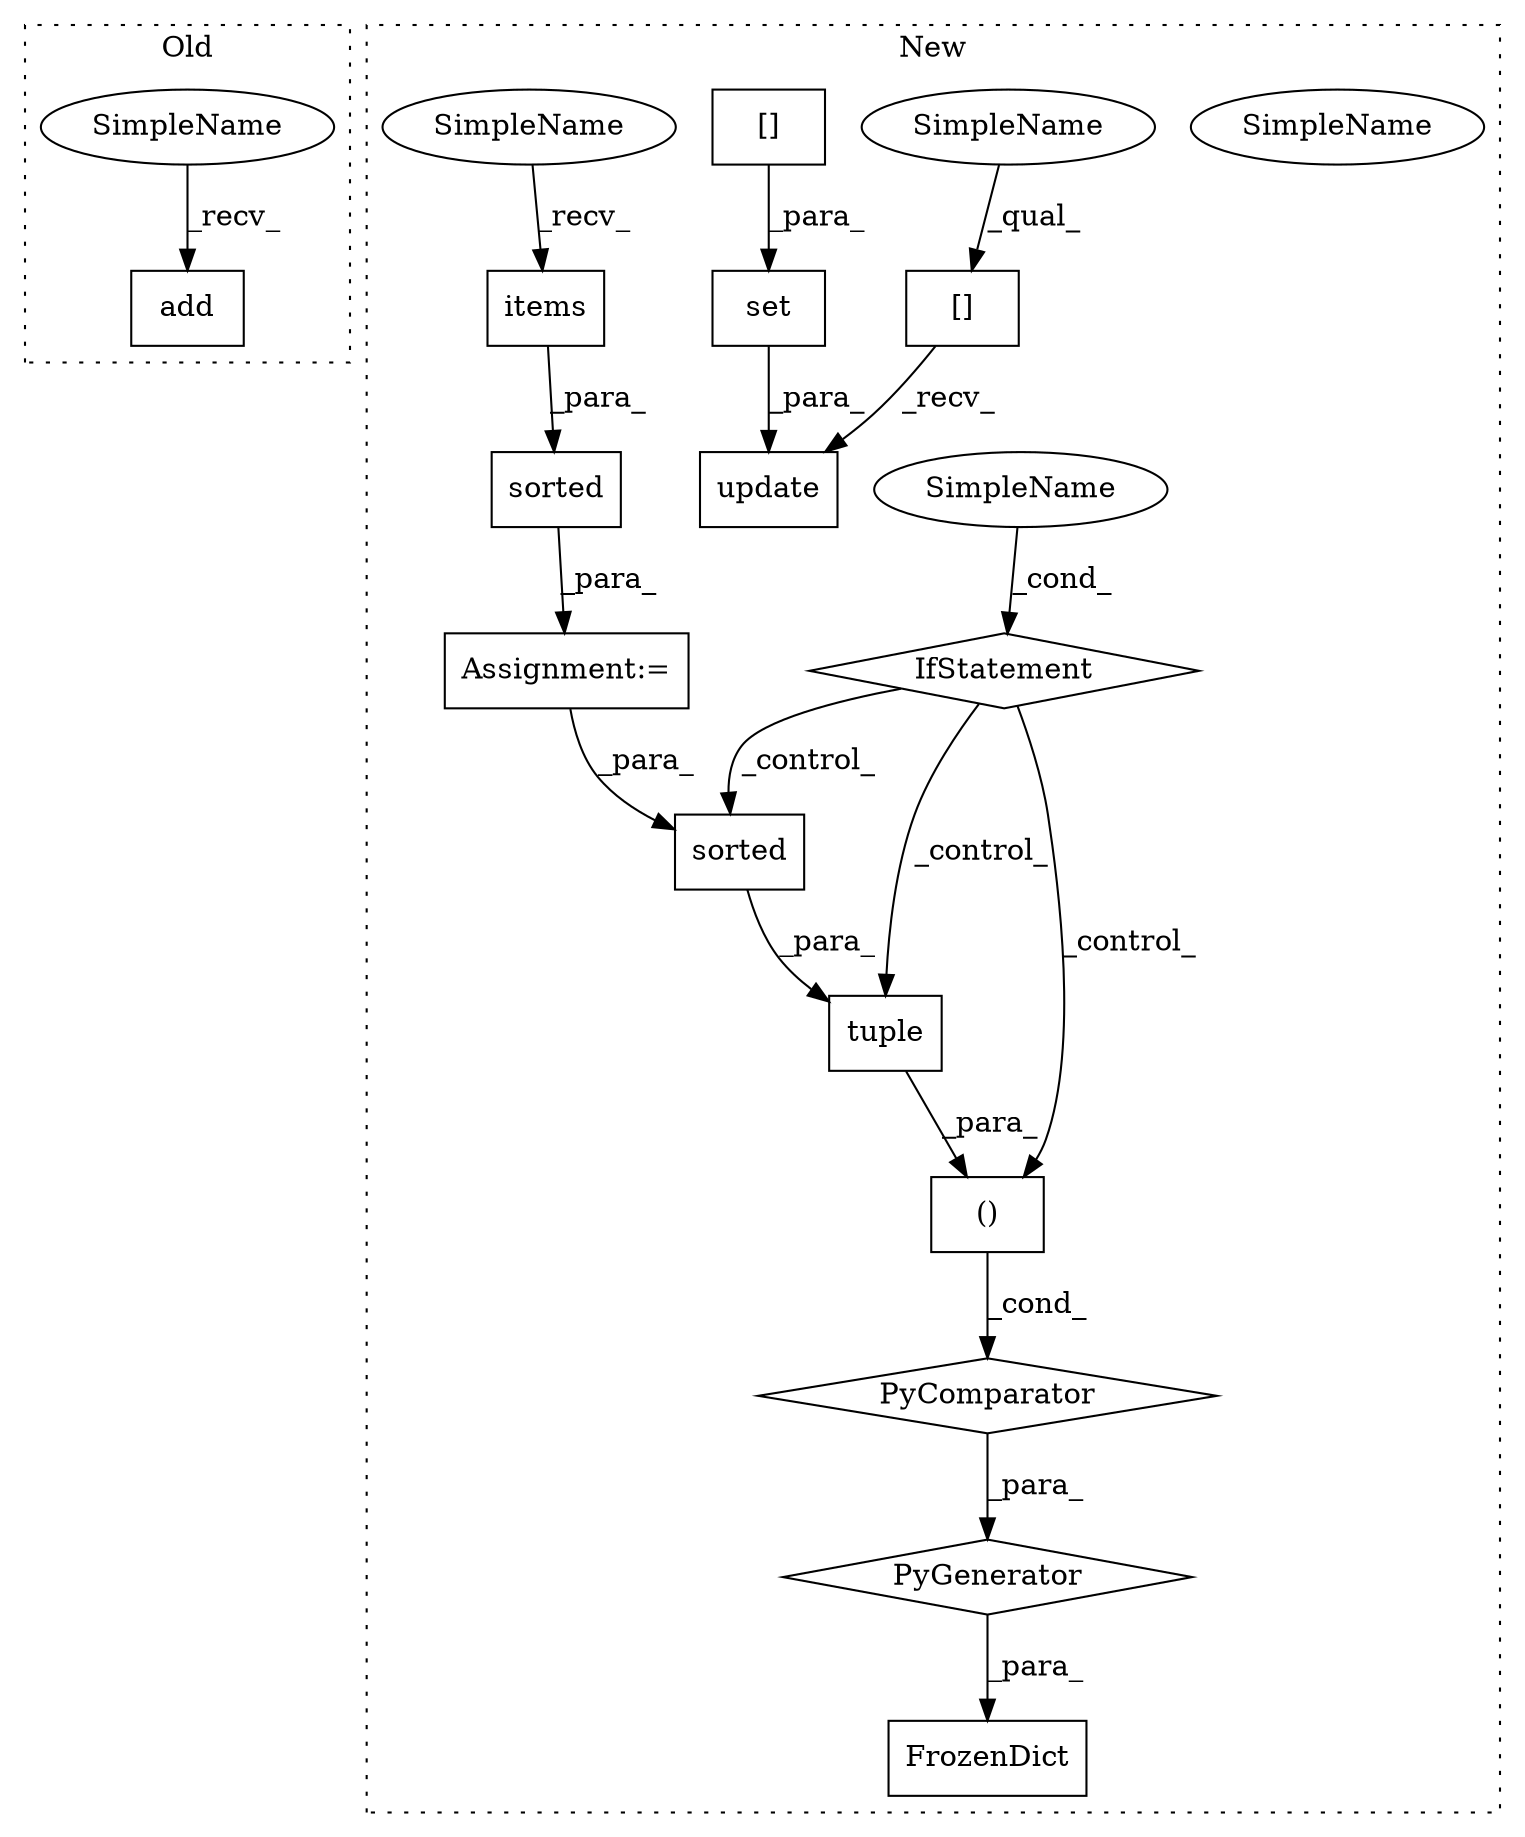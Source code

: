 digraph G {
subgraph cluster0 {
1 [label="add" a="32" s="3167,3177" l="4,1" shape="box"];
17 [label="SimpleName" a="42" s="3129" l="37" shape="ellipse"];
label = "Old";
style="dotted";
}
subgraph cluster1 {
2 [label="tuple" a="32" s="4500,4515" l="6,1" shape="box"];
3 [label="Assignment:=" a="7" s="4593" l="69" shape="box"];
4 [label="PyGenerator" a="107" s="4486" l="187" shape="diamond"];
5 [label="PyComparator" a="113" s="4593" l="69" shape="diamond"];
6 [label="()" a="106" s="4486" l="30" shape="box"];
7 [label="sorted" a="32" s="4506,4514" l="7,1" shape="box"];
8 [label="FrozenDict" a="32" s="4461,4673" l="25,-8" shape="box"];
9 [label="sorted" a="32" s="4600,4652" l="7,1" shape="box"];
10 [label="IfStatement" a="25" s="4593" l="69" shape="diamond"];
11 [label="SimpleName" a="42" s="4657" l="5" shape="ellipse"];
12 [label="items" a="32" s="4645" l="7" shape="box"];
13 [label="[]" a="2" s="3960,4004" l="38,1" shape="box"];
14 [label="update" a="32" s="4006,4056" l="7,1" shape="box"];
15 [label="set" a="32" s="4013,4055" l="4,1" shape="box"];
16 [label="[]" a="2" s="4017,4044" l="21,1" shape="box"];
18 [label="SimpleName" a="42" s="4657" l="5" shape="ellipse"];
19 [label="SimpleName" a="42" s="4607" l="37" shape="ellipse"];
20 [label="SimpleName" a="42" s="3960" l="37" shape="ellipse"];
label = "New";
style="dotted";
}
2 -> 6 [label="_para_"];
3 -> 7 [label="_para_"];
4 -> 8 [label="_para_"];
5 -> 4 [label="_para_"];
6 -> 5 [label="_cond_"];
7 -> 2 [label="_para_"];
9 -> 3 [label="_para_"];
10 -> 2 [label="_control_"];
10 -> 6 [label="_control_"];
10 -> 7 [label="_control_"];
12 -> 9 [label="_para_"];
13 -> 14 [label="_recv_"];
15 -> 14 [label="_para_"];
16 -> 15 [label="_para_"];
17 -> 1 [label="_recv_"];
18 -> 10 [label="_cond_"];
19 -> 12 [label="_recv_"];
20 -> 13 [label="_qual_"];
}